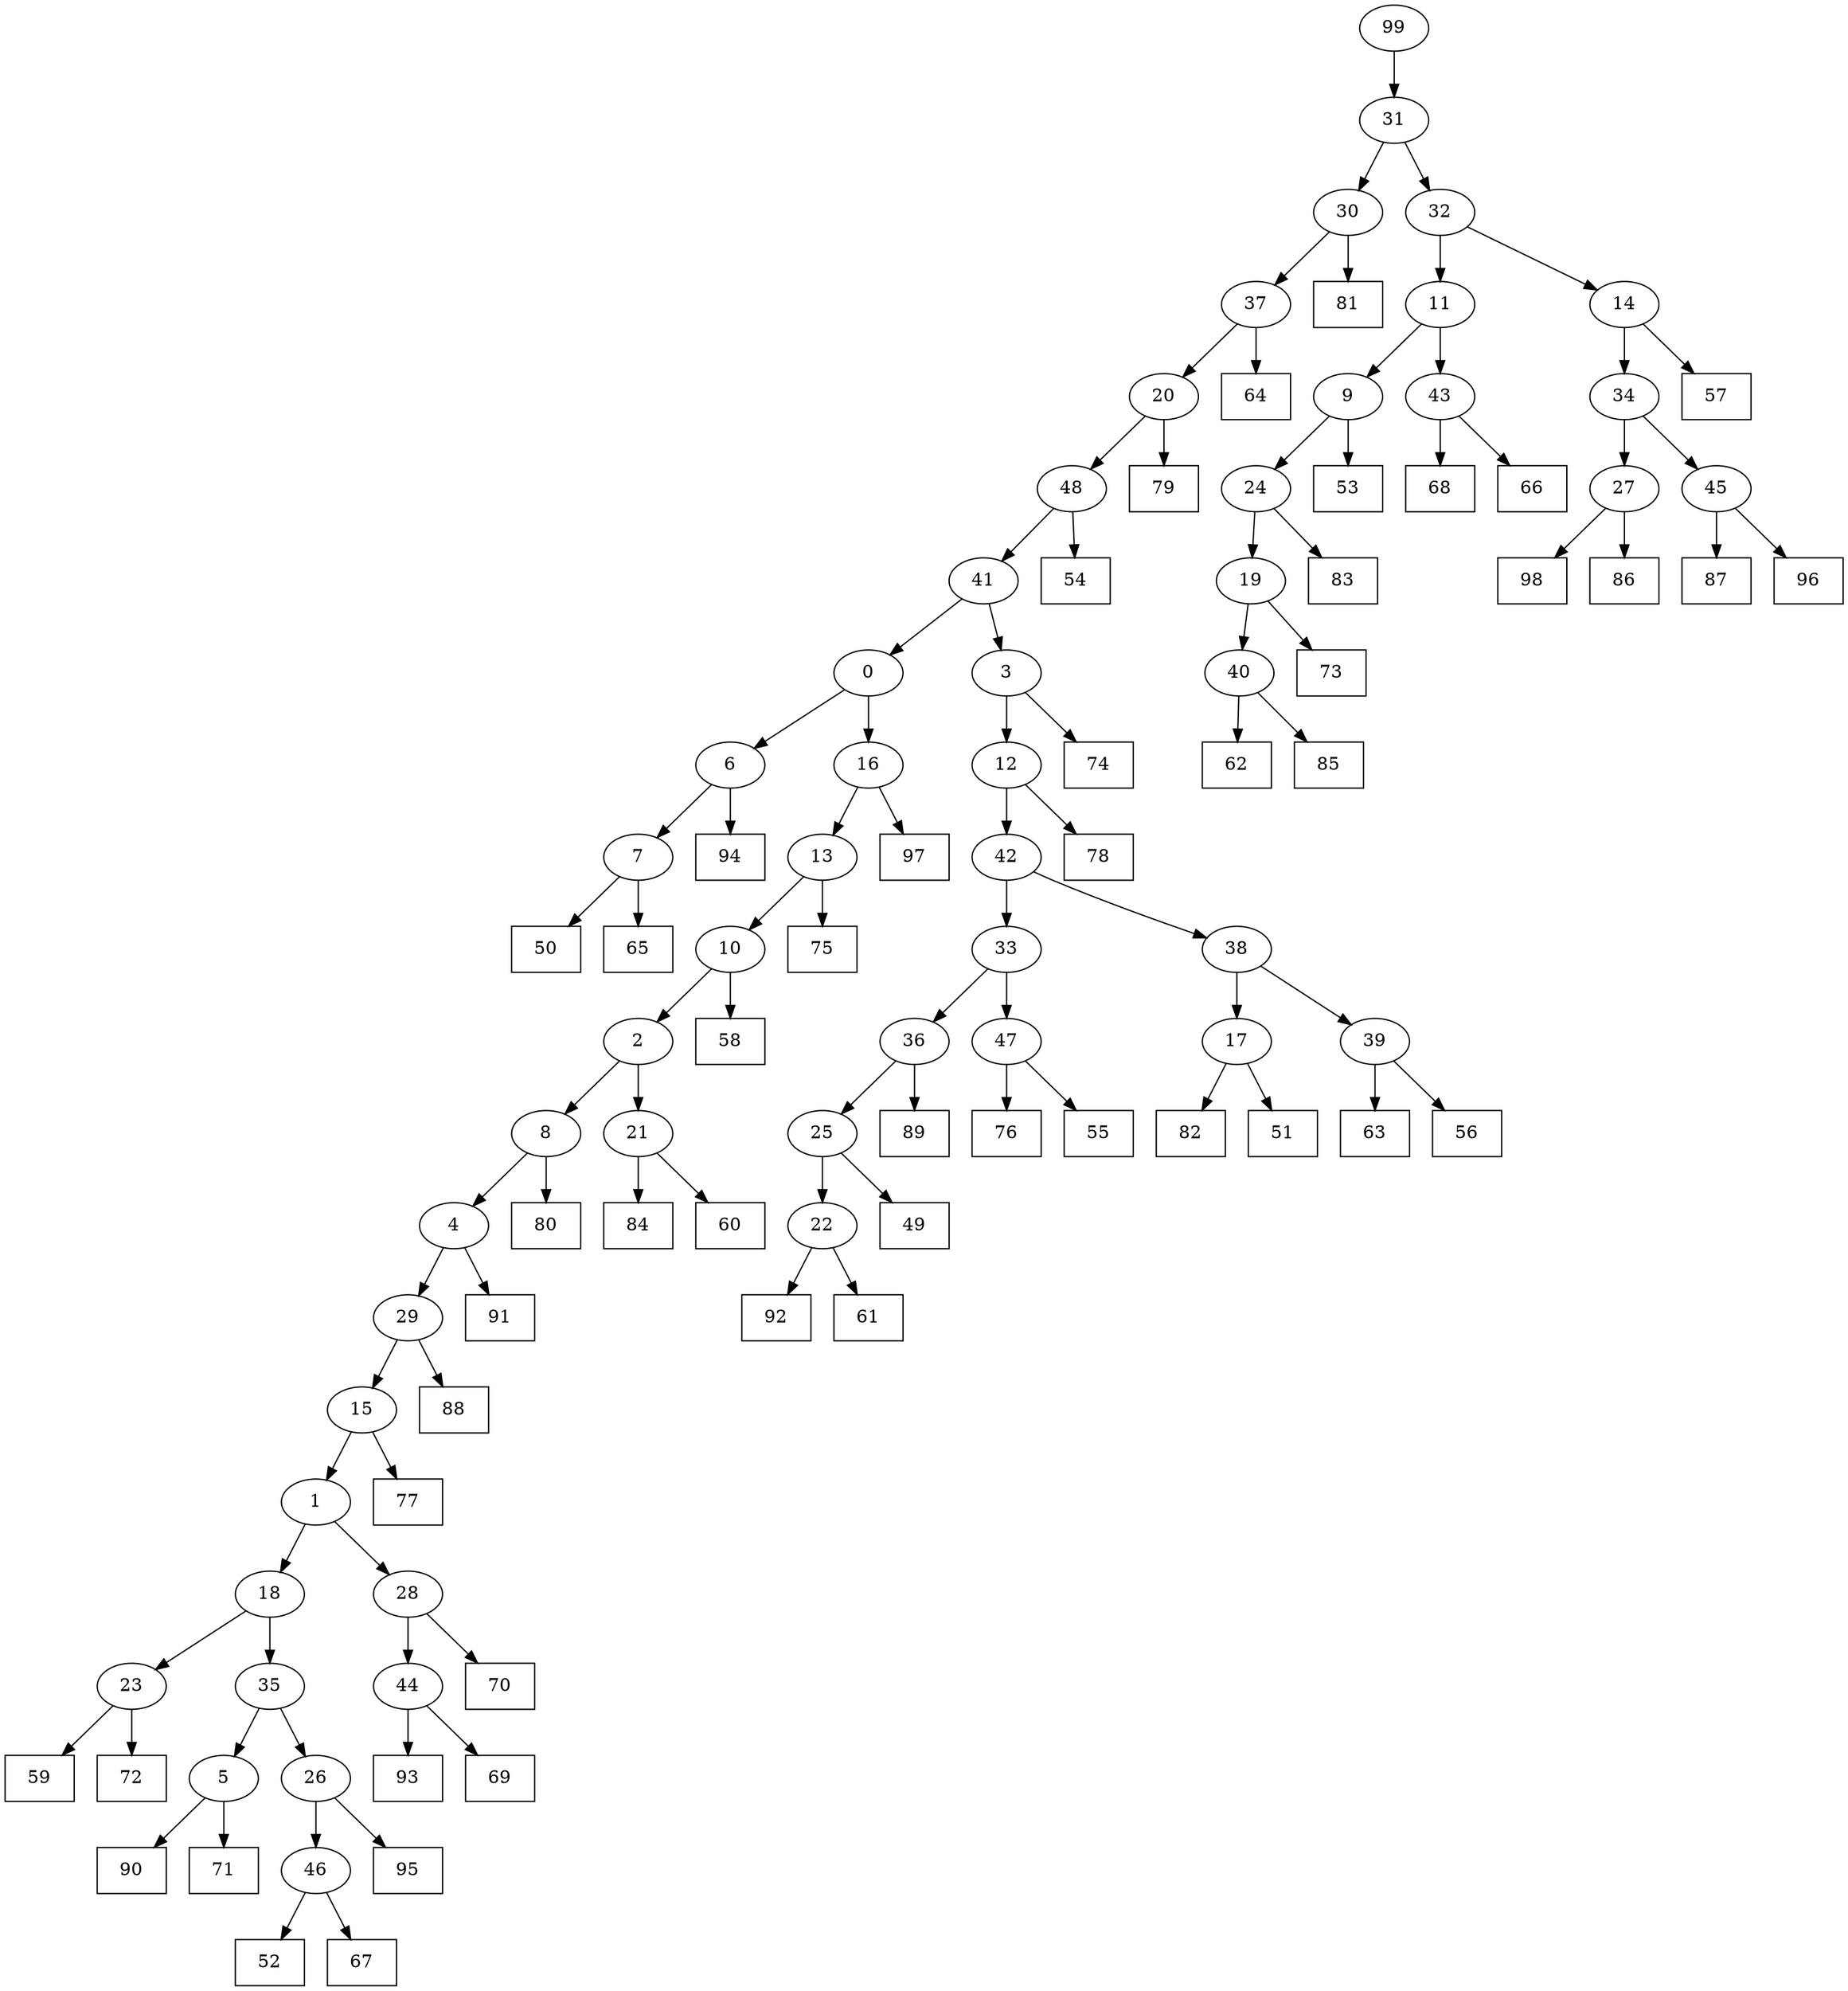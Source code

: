 digraph G {
0[label="0"];
1[label="1"];
2[label="2"];
3[label="3"];
4[label="4"];
5[label="5"];
6[label="6"];
7[label="7"];
8[label="8"];
9[label="9"];
10[label="10"];
11[label="11"];
12[label="12"];
13[label="13"];
14[label="14"];
15[label="15"];
16[label="16"];
17[label="17"];
18[label="18"];
19[label="19"];
20[label="20"];
21[label="21"];
22[label="22"];
23[label="23"];
24[label="24"];
25[label="25"];
26[label="26"];
27[label="27"];
28[label="28"];
29[label="29"];
30[label="30"];
31[label="31"];
32[label="32"];
33[label="33"];
34[label="34"];
35[label="35"];
36[label="36"];
37[label="37"];
38[label="38"];
39[label="39"];
40[label="40"];
41[label="41"];
42[label="42"];
43[label="43"];
44[label="44"];
45[label="45"];
46[label="46"];
47[label="47"];
48[label="48"];
49[shape=box,label="78"];
50[shape=box,label="58"];
51[shape=box,label="98"];
52[shape=box,label="59"];
53[shape=box,label="52"];
54[shape=box,label="92"];
55[shape=box,label="84"];
56[shape=box,label="90"];
57[shape=box,label="93"];
58[shape=box,label="69"];
59[shape=box,label="50"];
60[shape=box,label="70"];
61[shape=box,label="68"];
62[shape=box,label="97"];
63[shape=box,label="76"];
64[shape=box,label="80"];
65[shape=box,label="89"];
66[shape=box,label="81"];
67[shape=box,label="60"];
68[shape=box,label="62"];
69[shape=box,label="87"];
70[shape=box,label="86"];
71[shape=box,label="85"];
72[shape=box,label="55"];
73[shape=box,label="61"];
74[shape=box,label="95"];
75[shape=box,label="75"];
76[shape=box,label="91"];
77[shape=box,label="88"];
78[shape=box,label="79"];
79[shape=box,label="63"];
80[shape=box,label="74"];
81[shape=box,label="56"];
82[shape=box,label="49"];
83[shape=box,label="72"];
84[shape=box,label="65"];
85[shape=box,label="71"];
86[shape=box,label="64"];
87[shape=box,label="96"];
88[shape=box,label="83"];
89[shape=box,label="73"];
90[shape=box,label="94"];
91[shape=box,label="57"];
92[shape=box,label="53"];
93[shape=box,label="66"];
94[shape=box,label="82"];
95[shape=box,label="67"];
96[shape=box,label="54"];
97[shape=box,label="77"];
98[shape=box,label="51"];
99[label="99"];
3->80 ;
40->68 ;
19->89 ;
29->77 ;
47->72 ;
28->60 ;
39->81 ;
38->17 ;
12->49 ;
27->51 ;
44->57 ;
43->61 ;
42->33 ;
30->66 ;
1->28 ;
37->20 ;
26->74 ;
23->83 ;
37->86 ;
8->64 ;
20->78 ;
32->11 ;
9->92 ;
11->43 ;
43->93 ;
25->82 ;
2->21 ;
21->55 ;
46->95 ;
7->59 ;
10->50 ;
22->73 ;
18->35 ;
5->56 ;
42->38 ;
34->27 ;
27->70 ;
33->47 ;
47->63 ;
17->98 ;
11->9 ;
36->65 ;
21->67 ;
8->4 ;
45->87 ;
4->29 ;
40->71 ;
48->96 ;
31->30 ;
30->37 ;
38->39 ;
39->79 ;
18->23 ;
41->0 ;
5->85 ;
0->16 ;
16->62 ;
15->1 ;
41->3 ;
4->76 ;
99->31 ;
31->32 ;
44->58 ;
28->44 ;
35->26 ;
24->88 ;
9->24 ;
35->5 ;
1->18 ;
10->2 ;
2->8 ;
6->7 ;
25->22 ;
22->54 ;
7->84 ;
16->13 ;
13->75 ;
48->41 ;
26->46 ;
46->53 ;
14->91 ;
14->34 ;
32->14 ;
29->15 ;
15->97 ;
17->94 ;
24->19 ;
19->40 ;
20->48 ;
3->12 ;
12->42 ;
23->52 ;
0->6 ;
13->10 ;
33->36 ;
36->25 ;
6->90 ;
34->45 ;
45->69 ;
}
